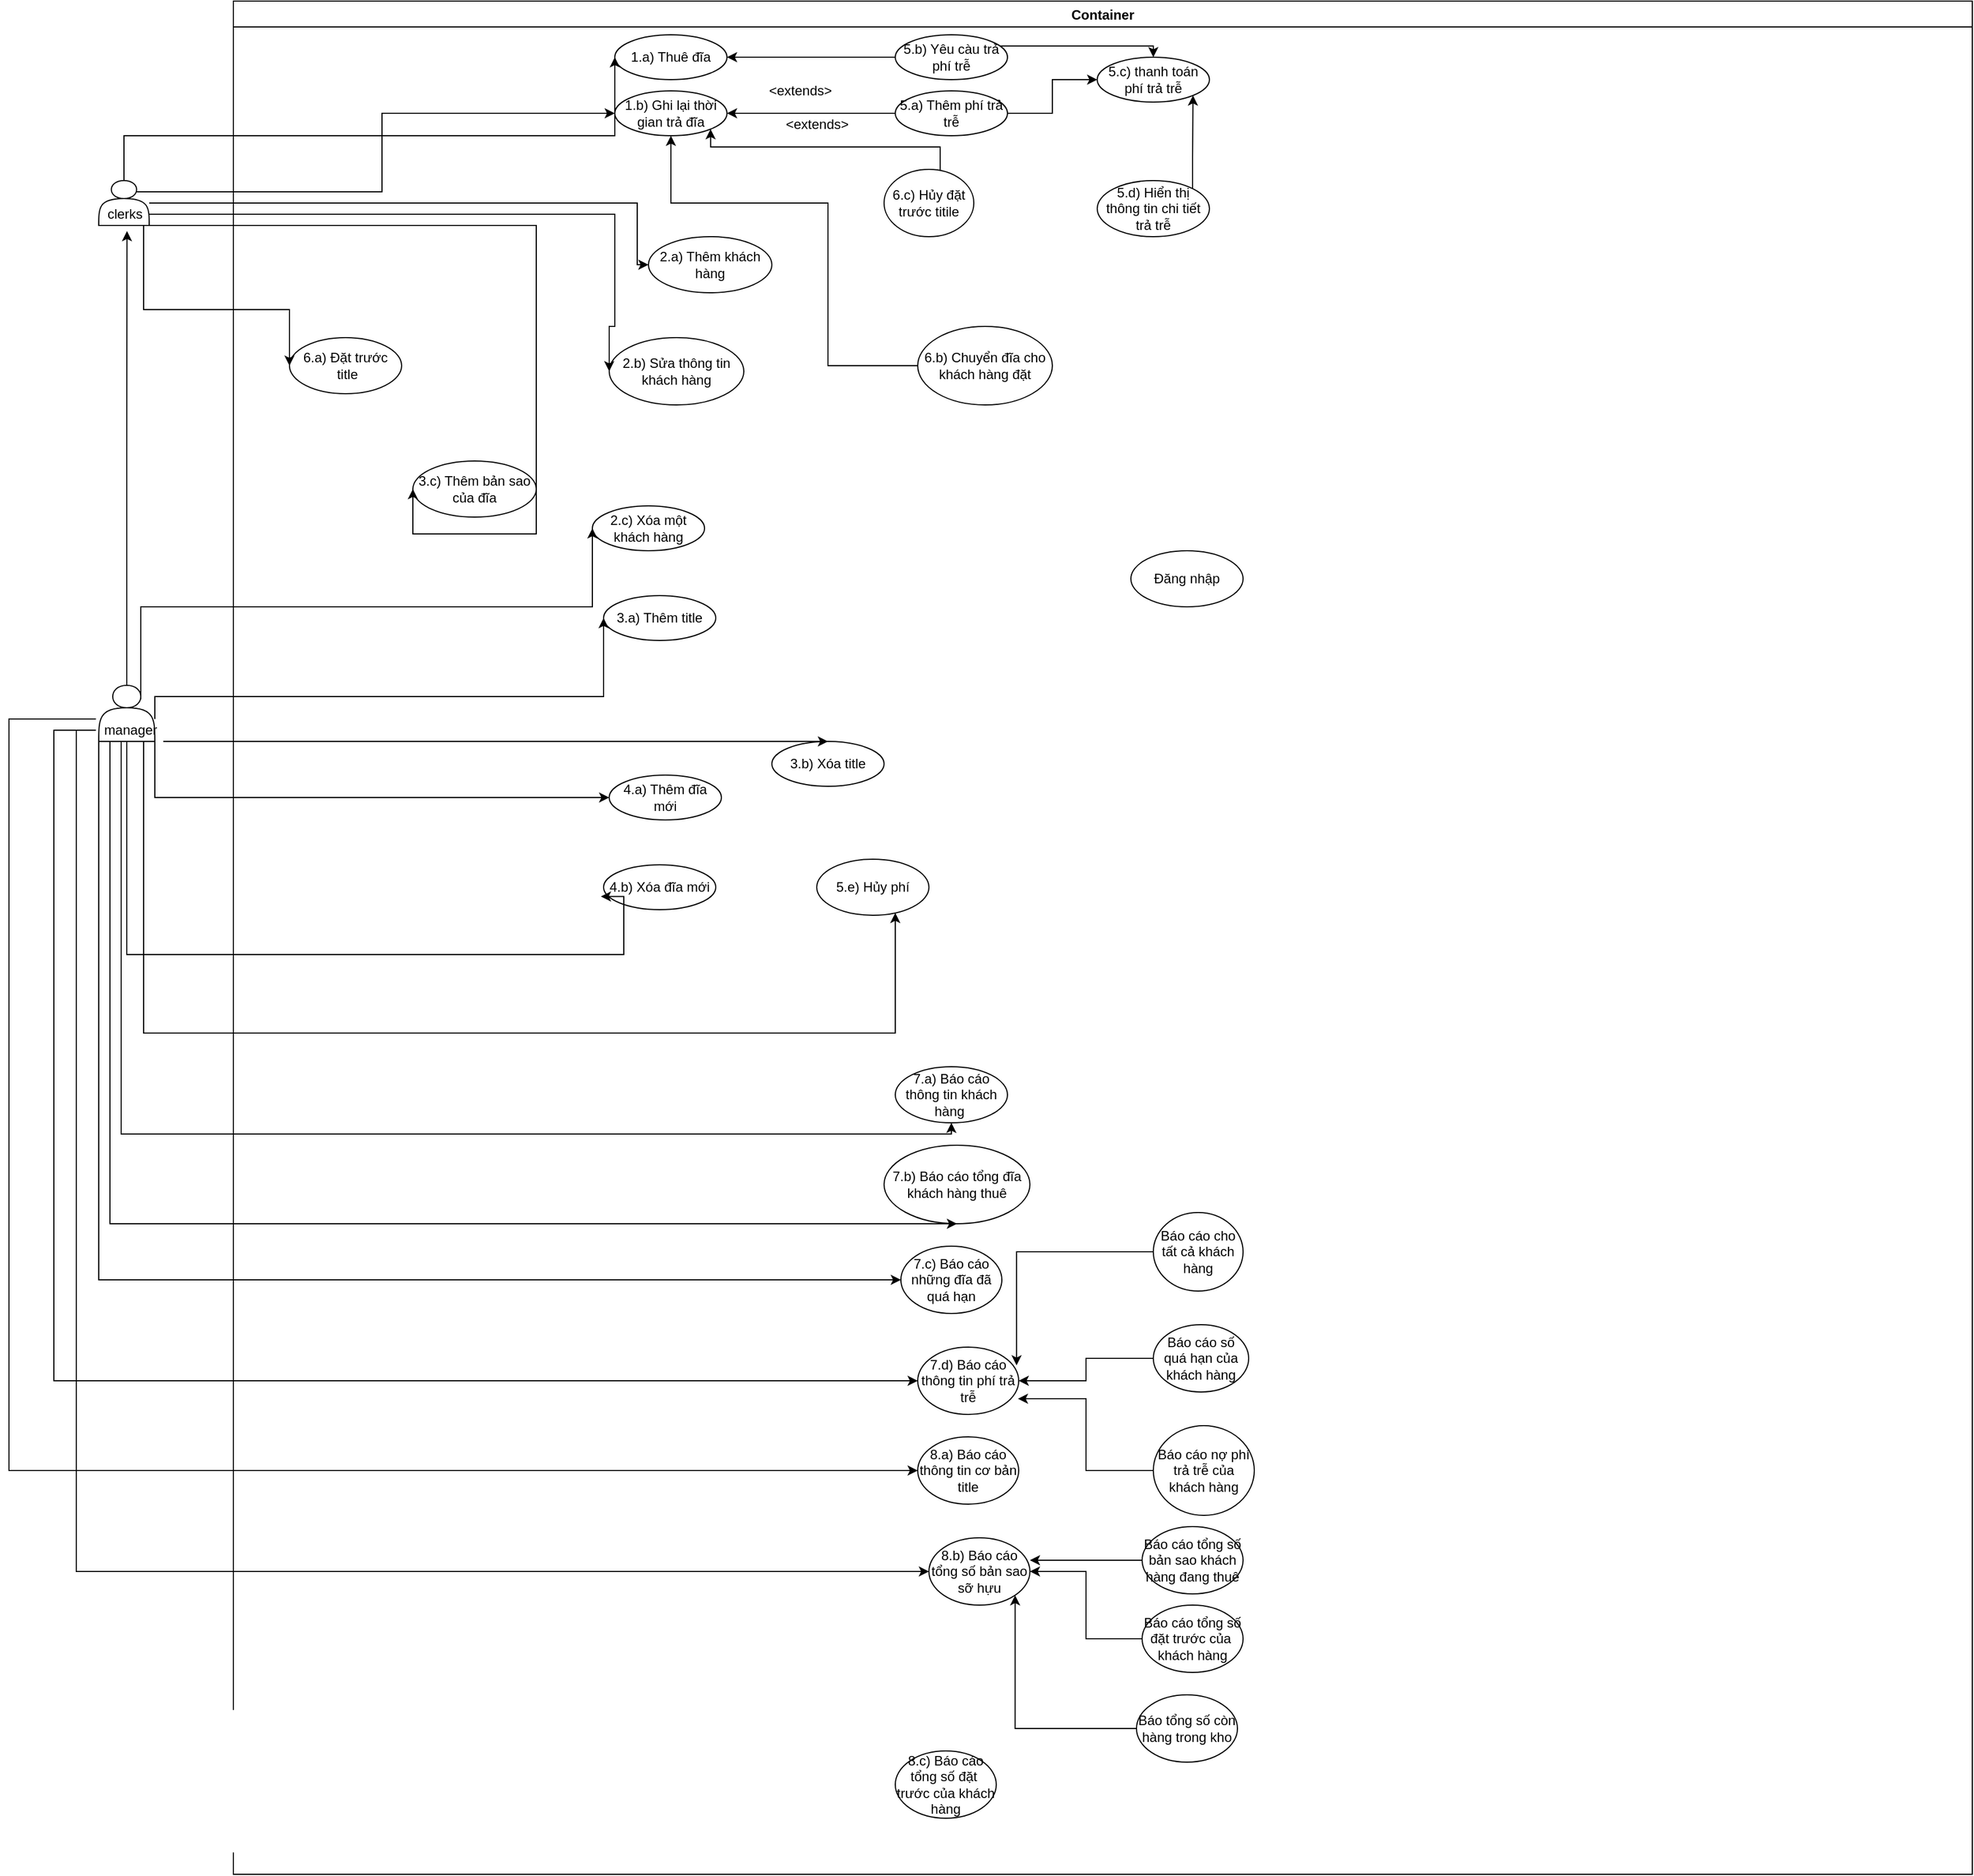 <mxfile version="13.7.1" type="github">
  <diagram id="OffKzGv2MhwW3NPEKBjQ" name="Page-1">
    <mxGraphModel dx="1076" dy="620" grid="1" gridSize="10" guides="1" tooltips="1" connect="1" arrows="1" fold="1" page="1" pageScale="1" pageWidth="850" pageHeight="1100" math="0" shadow="0">
      <root>
        <mxCell id="0" />
        <mxCell id="1" parent="0" />
        <mxCell id="S3XJyz-XiQpNKhD5TtBG-9" value="Container" style="swimlane;" vertex="1" parent="1">
          <mxGeometry x="270" y="30" width="1550" height="1670" as="geometry" />
        </mxCell>
        <mxCell id="S3XJyz-XiQpNKhD5TtBG-22" value="1.b) Ghi lại thời gian trả đĩa" style="ellipse;whiteSpace=wrap;html=1;align=center;newEdgeStyle={&quot;edgeStyle&quot;:&quot;entityRelationEdgeStyle&quot;,&quot;startArrow&quot;:&quot;none&quot;,&quot;endArrow&quot;:&quot;none&quot;,&quot;segment&quot;:10,&quot;curved&quot;:1};treeFolding=1;treeMoving=1;" vertex="1" parent="S3XJyz-XiQpNKhD5TtBG-9">
          <mxGeometry x="340" y="80" width="100" height="40" as="geometry" />
        </mxCell>
        <mxCell id="S3XJyz-XiQpNKhD5TtBG-25" value="1.a) Thuê đĩa" style="ellipse;whiteSpace=wrap;html=1;align=center;newEdgeStyle={&quot;edgeStyle&quot;:&quot;entityRelationEdgeStyle&quot;,&quot;startArrow&quot;:&quot;none&quot;,&quot;endArrow&quot;:&quot;none&quot;,&quot;segment&quot;:10,&quot;curved&quot;:1};treeFolding=1;treeMoving=1;" vertex="1" parent="S3XJyz-XiQpNKhD5TtBG-9">
          <mxGeometry x="340" y="30" width="100" height="40" as="geometry" />
        </mxCell>
        <mxCell id="S3XJyz-XiQpNKhD5TtBG-27" value="2.a) Thêm khách hàng" style="ellipse;whiteSpace=wrap;html=1;align=center;newEdgeStyle={&quot;edgeStyle&quot;:&quot;entityRelationEdgeStyle&quot;,&quot;startArrow&quot;:&quot;none&quot;,&quot;endArrow&quot;:&quot;none&quot;,&quot;segment&quot;:10,&quot;curved&quot;:1};treeFolding=1;treeMoving=1;" vertex="1" parent="S3XJyz-XiQpNKhD5TtBG-9">
          <mxGeometry x="370" y="210" width="110" height="50" as="geometry" />
        </mxCell>
        <mxCell id="S3XJyz-XiQpNKhD5TtBG-30" value="2.b) Sửa thông tin khách hàng" style="ellipse;whiteSpace=wrap;html=1;align=center;newEdgeStyle={&quot;edgeStyle&quot;:&quot;entityRelationEdgeStyle&quot;,&quot;startArrow&quot;:&quot;none&quot;,&quot;endArrow&quot;:&quot;none&quot;,&quot;segment&quot;:10,&quot;curved&quot;:1};treeFolding=1;treeMoving=1;" vertex="1" parent="S3XJyz-XiQpNKhD5TtBG-9">
          <mxGeometry x="335" y="300" width="120" height="60" as="geometry" />
        </mxCell>
        <mxCell id="S3XJyz-XiQpNKhD5TtBG-31" value="2.c) Xóa một khách hàng" style="ellipse;whiteSpace=wrap;html=1;align=center;newEdgeStyle={&quot;edgeStyle&quot;:&quot;entityRelationEdgeStyle&quot;,&quot;startArrow&quot;:&quot;none&quot;,&quot;endArrow&quot;:&quot;none&quot;,&quot;segment&quot;:10,&quot;curved&quot;:1};treeFolding=1;treeMoving=1;" vertex="1" parent="S3XJyz-XiQpNKhD5TtBG-9">
          <mxGeometry x="320" y="450" width="100" height="40" as="geometry" />
        </mxCell>
        <mxCell id="S3XJyz-XiQpNKhD5TtBG-40" value="3.a) Thêm title" style="ellipse;whiteSpace=wrap;html=1;align=center;newEdgeStyle={&quot;edgeStyle&quot;:&quot;entityRelationEdgeStyle&quot;,&quot;startArrow&quot;:&quot;none&quot;,&quot;endArrow&quot;:&quot;none&quot;,&quot;segment&quot;:10,&quot;curved&quot;:1};treeFolding=1;treeMoving=1;" vertex="1" parent="S3XJyz-XiQpNKhD5TtBG-9">
          <mxGeometry x="330" y="530" width="100" height="40" as="geometry" />
        </mxCell>
        <mxCell id="S3XJyz-XiQpNKhD5TtBG-41" value="3.b) Xóa title" style="ellipse;whiteSpace=wrap;html=1;align=center;newEdgeStyle={&quot;edgeStyle&quot;:&quot;entityRelationEdgeStyle&quot;,&quot;startArrow&quot;:&quot;none&quot;,&quot;endArrow&quot;:&quot;none&quot;,&quot;segment&quot;:10,&quot;curved&quot;:1};treeFolding=1;treeMoving=1;" vertex="1" parent="S3XJyz-XiQpNKhD5TtBG-9">
          <mxGeometry x="480" y="660" width="100" height="40" as="geometry" />
        </mxCell>
        <mxCell id="S3XJyz-XiQpNKhD5TtBG-51" value="Đăng nhập" style="ellipse;whiteSpace=wrap;html=1;align=center;newEdgeStyle={&quot;edgeStyle&quot;:&quot;entityRelationEdgeStyle&quot;,&quot;startArrow&quot;:&quot;none&quot;,&quot;endArrow&quot;:&quot;none&quot;,&quot;segment&quot;:10,&quot;curved&quot;:1};treeFolding=1;treeMoving=1;" vertex="1" parent="S3XJyz-XiQpNKhD5TtBG-9">
          <mxGeometry x="800" y="490" width="100" height="50" as="geometry" />
        </mxCell>
        <mxCell id="S3XJyz-XiQpNKhD5TtBG-52" value="3.c) Thêm bản sao của đĩa" style="ellipse;whiteSpace=wrap;html=1;align=center;newEdgeStyle={&quot;edgeStyle&quot;:&quot;entityRelationEdgeStyle&quot;,&quot;startArrow&quot;:&quot;none&quot;,&quot;endArrow&quot;:&quot;none&quot;,&quot;segment&quot;:10,&quot;curved&quot;:1};treeFolding=1;treeMoving=1;" vertex="1" parent="S3XJyz-XiQpNKhD5TtBG-9">
          <mxGeometry x="160" y="410" width="110" height="50" as="geometry" />
        </mxCell>
        <mxCell id="S3XJyz-XiQpNKhD5TtBG-54" value="4.a) Thêm đĩa mới" style="ellipse;whiteSpace=wrap;html=1;align=center;newEdgeStyle={&quot;edgeStyle&quot;:&quot;entityRelationEdgeStyle&quot;,&quot;startArrow&quot;:&quot;none&quot;,&quot;endArrow&quot;:&quot;none&quot;,&quot;segment&quot;:10,&quot;curved&quot;:1};treeFolding=1;treeMoving=1;" vertex="1" parent="S3XJyz-XiQpNKhD5TtBG-9">
          <mxGeometry x="335" y="690" width="100" height="40" as="geometry" />
        </mxCell>
        <mxCell id="S3XJyz-XiQpNKhD5TtBG-57" value="4.b) Xóa đĩa mới" style="ellipse;whiteSpace=wrap;html=1;align=center;newEdgeStyle={&quot;edgeStyle&quot;:&quot;entityRelationEdgeStyle&quot;,&quot;startArrow&quot;:&quot;none&quot;,&quot;endArrow&quot;:&quot;none&quot;,&quot;segment&quot;:10,&quot;curved&quot;:1};treeFolding=1;treeMoving=1;" vertex="1" parent="S3XJyz-XiQpNKhD5TtBG-9">
          <mxGeometry x="330" y="770" width="100" height="40" as="geometry" />
        </mxCell>
        <mxCell id="S3XJyz-XiQpNKhD5TtBG-68" style="edgeStyle=orthogonalEdgeStyle;rounded=0;orthogonalLoop=1;jettySize=auto;html=1;" edge="1" parent="S3XJyz-XiQpNKhD5TtBG-9" source="S3XJyz-XiQpNKhD5TtBG-59" target="S3XJyz-XiQpNKhD5TtBG-66">
          <mxGeometry relative="1" as="geometry">
            <Array as="points" />
          </mxGeometry>
        </mxCell>
        <mxCell id="S3XJyz-XiQpNKhD5TtBG-82" style="edgeStyle=orthogonalEdgeStyle;rounded=0;orthogonalLoop=1;jettySize=auto;html=1;entryX=1;entryY=0.5;entryDx=0;entryDy=0;" edge="1" parent="S3XJyz-XiQpNKhD5TtBG-9" source="S3XJyz-XiQpNKhD5TtBG-59" target="S3XJyz-XiQpNKhD5TtBG-22">
          <mxGeometry relative="1" as="geometry">
            <Array as="points">
              <mxPoint x="560" y="100" />
              <mxPoint x="560" y="100" />
            </Array>
          </mxGeometry>
        </mxCell>
        <mxCell id="S3XJyz-XiQpNKhD5TtBG-59" value="5.a) Thêm phí trả trễ" style="ellipse;whiteSpace=wrap;html=1;align=center;newEdgeStyle={&quot;edgeStyle&quot;:&quot;entityRelationEdgeStyle&quot;,&quot;startArrow&quot;:&quot;none&quot;,&quot;endArrow&quot;:&quot;none&quot;,&quot;segment&quot;:10,&quot;curved&quot;:1};treeFolding=1;treeMoving=1;" vertex="1" parent="S3XJyz-XiQpNKhD5TtBG-9">
          <mxGeometry x="590" y="80" width="100" height="40" as="geometry" />
        </mxCell>
        <mxCell id="S3XJyz-XiQpNKhD5TtBG-67" style="edgeStyle=orthogonalEdgeStyle;rounded=0;orthogonalLoop=1;jettySize=auto;html=1;entryX=0.5;entryY=0;entryDx=0;entryDy=0;" edge="1" parent="S3XJyz-XiQpNKhD5TtBG-9" source="S3XJyz-XiQpNKhD5TtBG-63" target="S3XJyz-XiQpNKhD5TtBG-66">
          <mxGeometry relative="1" as="geometry">
            <mxPoint x="840" y="40" as="targetPoint" />
            <Array as="points">
              <mxPoint x="820" y="40" />
            </Array>
          </mxGeometry>
        </mxCell>
        <mxCell id="S3XJyz-XiQpNKhD5TtBG-81" style="edgeStyle=orthogonalEdgeStyle;rounded=0;orthogonalLoop=1;jettySize=auto;html=1;entryX=1;entryY=0.5;entryDx=0;entryDy=0;" edge="1" parent="S3XJyz-XiQpNKhD5TtBG-9" source="S3XJyz-XiQpNKhD5TtBG-63" target="S3XJyz-XiQpNKhD5TtBG-25">
          <mxGeometry relative="1" as="geometry" />
        </mxCell>
        <mxCell id="S3XJyz-XiQpNKhD5TtBG-63" value="5.b) Yêu càu trả phí trễ" style="ellipse;whiteSpace=wrap;html=1;align=center;newEdgeStyle={&quot;edgeStyle&quot;:&quot;entityRelationEdgeStyle&quot;,&quot;startArrow&quot;:&quot;none&quot;,&quot;endArrow&quot;:&quot;none&quot;,&quot;segment&quot;:10,&quot;curved&quot;:1};treeFolding=1;treeMoving=1;" vertex="1" parent="S3XJyz-XiQpNKhD5TtBG-9">
          <mxGeometry x="590" y="30" width="100" height="40" as="geometry" />
        </mxCell>
        <mxCell id="S3XJyz-XiQpNKhD5TtBG-62" value="&amp;lt;extends&amp;gt;" style="text;html=1;align=center;verticalAlign=middle;resizable=0;points=[];autosize=1;" vertex="1" parent="S3XJyz-XiQpNKhD5TtBG-9">
          <mxGeometry x="470" y="70" width="70" height="20" as="geometry" />
        </mxCell>
        <mxCell id="S3XJyz-XiQpNKhD5TtBG-66" value="5.c) thanh toán phí trả trễ" style="ellipse;whiteSpace=wrap;html=1;align=center;newEdgeStyle={&quot;edgeStyle&quot;:&quot;entityRelationEdgeStyle&quot;,&quot;startArrow&quot;:&quot;none&quot;,&quot;endArrow&quot;:&quot;none&quot;,&quot;segment&quot;:10,&quot;curved&quot;:1};treeFolding=1;treeMoving=1;" vertex="1" parent="S3XJyz-XiQpNKhD5TtBG-9">
          <mxGeometry x="770" y="50" width="100" height="40" as="geometry" />
        </mxCell>
        <mxCell id="S3XJyz-XiQpNKhD5TtBG-86" style="edgeStyle=orthogonalEdgeStyle;rounded=0;orthogonalLoop=1;jettySize=auto;html=1;entryX=1;entryY=1;entryDx=0;entryDy=0;" edge="1" parent="S3XJyz-XiQpNKhD5TtBG-9" source="S3XJyz-XiQpNKhD5TtBG-85" target="S3XJyz-XiQpNKhD5TtBG-66">
          <mxGeometry relative="1" as="geometry">
            <Array as="points">
              <mxPoint x="855" y="140" />
              <mxPoint x="855" y="140" />
            </Array>
          </mxGeometry>
        </mxCell>
        <mxCell id="S3XJyz-XiQpNKhD5TtBG-85" value="5.d) Hiển thị thông tin chi tiết trả trễ" style="ellipse;whiteSpace=wrap;html=1;align=center;newEdgeStyle={&quot;edgeStyle&quot;:&quot;entityRelationEdgeStyle&quot;,&quot;startArrow&quot;:&quot;none&quot;,&quot;endArrow&quot;:&quot;none&quot;,&quot;segment&quot;:10,&quot;curved&quot;:1};treeFolding=1;treeMoving=1;" vertex="1" parent="S3XJyz-XiQpNKhD5TtBG-9">
          <mxGeometry x="770" y="160" width="100" height="50" as="geometry" />
        </mxCell>
        <mxCell id="S3XJyz-XiQpNKhD5TtBG-87" value="5.e) Hủy phí" style="ellipse;whiteSpace=wrap;html=1;align=center;newEdgeStyle={&quot;edgeStyle&quot;:&quot;entityRelationEdgeStyle&quot;,&quot;startArrow&quot;:&quot;none&quot;,&quot;endArrow&quot;:&quot;none&quot;,&quot;segment&quot;:10,&quot;curved&quot;:1};treeFolding=1;treeMoving=1;" vertex="1" parent="S3XJyz-XiQpNKhD5TtBG-9">
          <mxGeometry x="520" y="765" width="100" height="50" as="geometry" />
        </mxCell>
        <mxCell id="S3XJyz-XiQpNKhD5TtBG-89" value="6.a) Đặt trước&lt;br&gt;&amp;nbsp;title" style="ellipse;whiteSpace=wrap;html=1;align=center;newEdgeStyle={&quot;edgeStyle&quot;:&quot;entityRelationEdgeStyle&quot;,&quot;startArrow&quot;:&quot;none&quot;,&quot;endArrow&quot;:&quot;none&quot;,&quot;segment&quot;:10,&quot;curved&quot;:1};treeFolding=1;treeMoving=1;" vertex="1" parent="S3XJyz-XiQpNKhD5TtBG-9">
          <mxGeometry x="50" y="300" width="100" height="50" as="geometry" />
        </mxCell>
        <mxCell id="S3XJyz-XiQpNKhD5TtBG-93" style="edgeStyle=orthogonalEdgeStyle;rounded=0;orthogonalLoop=1;jettySize=auto;html=1;entryX=1;entryY=1;entryDx=0;entryDy=0;" edge="1" parent="S3XJyz-XiQpNKhD5TtBG-9" source="S3XJyz-XiQpNKhD5TtBG-92" target="S3XJyz-XiQpNKhD5TtBG-22">
          <mxGeometry relative="1" as="geometry">
            <Array as="points">
              <mxPoint x="630" y="130" />
              <mxPoint x="425" y="130" />
            </Array>
          </mxGeometry>
        </mxCell>
        <mxCell id="S3XJyz-XiQpNKhD5TtBG-92" value="6.c) Hủy đặt trước titile" style="ellipse;whiteSpace=wrap;html=1;align=center;newEdgeStyle={&quot;edgeStyle&quot;:&quot;entityRelationEdgeStyle&quot;,&quot;startArrow&quot;:&quot;none&quot;,&quot;endArrow&quot;:&quot;none&quot;,&quot;segment&quot;:10,&quot;curved&quot;:1};treeFolding=1;treeMoving=1;" vertex="1" parent="S3XJyz-XiQpNKhD5TtBG-9">
          <mxGeometry x="580" y="150" width="80" height="60" as="geometry" />
        </mxCell>
        <mxCell id="S3XJyz-XiQpNKhD5TtBG-95" style="edgeStyle=orthogonalEdgeStyle;rounded=0;orthogonalLoop=1;jettySize=auto;html=1;entryX=0.5;entryY=1;entryDx=0;entryDy=0;" edge="1" parent="S3XJyz-XiQpNKhD5TtBG-9" source="S3XJyz-XiQpNKhD5TtBG-94" target="S3XJyz-XiQpNKhD5TtBG-22">
          <mxGeometry relative="1" as="geometry">
            <Array as="points">
              <mxPoint x="530" y="325" />
              <mxPoint x="530" y="180" />
              <mxPoint x="390" y="180" />
            </Array>
          </mxGeometry>
        </mxCell>
        <mxCell id="S3XJyz-XiQpNKhD5TtBG-94" value="6.b) Chuyển đĩa cho khách hàng đặt" style="ellipse;whiteSpace=wrap;html=1;align=center;newEdgeStyle={&quot;edgeStyle&quot;:&quot;entityRelationEdgeStyle&quot;,&quot;startArrow&quot;:&quot;none&quot;,&quot;endArrow&quot;:&quot;none&quot;,&quot;segment&quot;:10,&quot;curved&quot;:1};treeFolding=1;treeMoving=1;" vertex="1" parent="S3XJyz-XiQpNKhD5TtBG-9">
          <mxGeometry x="610" y="290" width="120" height="70" as="geometry" />
        </mxCell>
        <mxCell id="S3XJyz-XiQpNKhD5TtBG-96" value="7.a) Báo cáo thông tin khách hàng&amp;nbsp;" style="ellipse;whiteSpace=wrap;html=1;align=center;newEdgeStyle={&quot;edgeStyle&quot;:&quot;entityRelationEdgeStyle&quot;,&quot;startArrow&quot;:&quot;none&quot;,&quot;endArrow&quot;:&quot;none&quot;,&quot;segment&quot;:10,&quot;curved&quot;:1};treeFolding=1;treeMoving=1;" vertex="1" parent="S3XJyz-XiQpNKhD5TtBG-9">
          <mxGeometry x="590" y="950" width="100" height="50" as="geometry" />
        </mxCell>
        <mxCell id="S3XJyz-XiQpNKhD5TtBG-98" value="7.b) Báo cáo tổng đĩa khách hàng thuê" style="ellipse;whiteSpace=wrap;html=1;align=center;newEdgeStyle={&quot;edgeStyle&quot;:&quot;entityRelationEdgeStyle&quot;,&quot;startArrow&quot;:&quot;none&quot;,&quot;endArrow&quot;:&quot;none&quot;,&quot;segment&quot;:10,&quot;curved&quot;:1};treeFolding=1;treeMoving=1;" vertex="1" parent="S3XJyz-XiQpNKhD5TtBG-9">
          <mxGeometry x="580" y="1020" width="130" height="70" as="geometry" />
        </mxCell>
        <mxCell id="S3XJyz-XiQpNKhD5TtBG-100" value="7.c) Báo cáo những đĩa đã quá hạn" style="ellipse;whiteSpace=wrap;html=1;align=center;newEdgeStyle={&quot;edgeStyle&quot;:&quot;entityRelationEdgeStyle&quot;,&quot;startArrow&quot;:&quot;none&quot;,&quot;endArrow&quot;:&quot;none&quot;,&quot;segment&quot;:10,&quot;curved&quot;:1};treeFolding=1;treeMoving=1;" vertex="1" parent="S3XJyz-XiQpNKhD5TtBG-9">
          <mxGeometry x="595" y="1110" width="90" height="60" as="geometry" />
        </mxCell>
        <mxCell id="S3XJyz-XiQpNKhD5TtBG-102" value="7.d) Báo cáo thông tin phí trả trễ" style="ellipse;whiteSpace=wrap;html=1;align=center;newEdgeStyle={&quot;edgeStyle&quot;:&quot;entityRelationEdgeStyle&quot;,&quot;startArrow&quot;:&quot;none&quot;,&quot;endArrow&quot;:&quot;none&quot;,&quot;segment&quot;:10,&quot;curved&quot;:1};treeFolding=1;treeMoving=1;" vertex="1" parent="S3XJyz-XiQpNKhD5TtBG-9">
          <mxGeometry x="610" y="1200" width="90" height="60" as="geometry" />
        </mxCell>
        <mxCell id="S3XJyz-XiQpNKhD5TtBG-104" value="8.a) Báo cáo thông tin cơ bản title" style="ellipse;whiteSpace=wrap;html=1;align=center;newEdgeStyle={&quot;edgeStyle&quot;:&quot;entityRelationEdgeStyle&quot;,&quot;startArrow&quot;:&quot;none&quot;,&quot;endArrow&quot;:&quot;none&quot;,&quot;segment&quot;:10,&quot;curved&quot;:1};treeFolding=1;treeMoving=1;" vertex="1" parent="S3XJyz-XiQpNKhD5TtBG-9">
          <mxGeometry x="610" y="1280" width="90" height="60" as="geometry" />
        </mxCell>
        <mxCell id="S3XJyz-XiQpNKhD5TtBG-106" value="8.b) Báo cáo tổng số bản sao sỡ hựu" style="ellipse;whiteSpace=wrap;html=1;align=center;newEdgeStyle={&quot;edgeStyle&quot;:&quot;entityRelationEdgeStyle&quot;,&quot;startArrow&quot;:&quot;none&quot;,&quot;endArrow&quot;:&quot;none&quot;,&quot;segment&quot;:10,&quot;curved&quot;:1};treeFolding=1;treeMoving=1;" vertex="1" parent="S3XJyz-XiQpNKhD5TtBG-9">
          <mxGeometry x="620" y="1370" width="90" height="60" as="geometry" />
        </mxCell>
        <mxCell id="S3XJyz-XiQpNKhD5TtBG-110" style="edgeStyle=orthogonalEdgeStyle;rounded=0;orthogonalLoop=1;jettySize=auto;html=1;entryX=0.979;entryY=0.271;entryDx=0;entryDy=0;entryPerimeter=0;" edge="1" parent="S3XJyz-XiQpNKhD5TtBG-9" source="S3XJyz-XiQpNKhD5TtBG-107" target="S3XJyz-XiQpNKhD5TtBG-102">
          <mxGeometry relative="1" as="geometry" />
        </mxCell>
        <mxCell id="S3XJyz-XiQpNKhD5TtBG-107" value="Báo cáo cho tất cả khách hàng" style="ellipse;whiteSpace=wrap;html=1;align=center;newEdgeStyle={&quot;edgeStyle&quot;:&quot;entityRelationEdgeStyle&quot;,&quot;startArrow&quot;:&quot;none&quot;,&quot;endArrow&quot;:&quot;none&quot;,&quot;segment&quot;:10,&quot;curved&quot;:1};treeFolding=1;treeMoving=1;" vertex="1" parent="S3XJyz-XiQpNKhD5TtBG-9">
          <mxGeometry x="820" y="1080" width="80" height="70" as="geometry" />
        </mxCell>
        <mxCell id="S3XJyz-XiQpNKhD5TtBG-112" style="edgeStyle=orthogonalEdgeStyle;rounded=0;orthogonalLoop=1;jettySize=auto;html=1;entryX=0.992;entryY=0.767;entryDx=0;entryDy=0;entryPerimeter=0;" edge="1" parent="S3XJyz-XiQpNKhD5TtBG-9" source="S3XJyz-XiQpNKhD5TtBG-109" target="S3XJyz-XiQpNKhD5TtBG-102">
          <mxGeometry relative="1" as="geometry" />
        </mxCell>
        <mxCell id="S3XJyz-XiQpNKhD5TtBG-109" value="Báo cáo nợ phí trả trễ của khách hàng" style="ellipse;whiteSpace=wrap;html=1;align=center;newEdgeStyle={&quot;edgeStyle&quot;:&quot;entityRelationEdgeStyle&quot;,&quot;startArrow&quot;:&quot;none&quot;,&quot;endArrow&quot;:&quot;none&quot;,&quot;segment&quot;:10,&quot;curved&quot;:1};treeFolding=1;treeMoving=1;" vertex="1" parent="S3XJyz-XiQpNKhD5TtBG-9">
          <mxGeometry x="820" y="1270" width="90" height="80" as="geometry" />
        </mxCell>
        <mxCell id="S3XJyz-XiQpNKhD5TtBG-111" style="edgeStyle=orthogonalEdgeStyle;rounded=0;orthogonalLoop=1;jettySize=auto;html=1;entryX=1;entryY=0.5;entryDx=0;entryDy=0;" edge="1" parent="S3XJyz-XiQpNKhD5TtBG-9" source="S3XJyz-XiQpNKhD5TtBG-108" target="S3XJyz-XiQpNKhD5TtBG-102">
          <mxGeometry relative="1" as="geometry" />
        </mxCell>
        <mxCell id="S3XJyz-XiQpNKhD5TtBG-108" value="Báo cáo số quá hạn của khách hàng" style="ellipse;whiteSpace=wrap;html=1;align=center;newEdgeStyle={&quot;edgeStyle&quot;:&quot;entityRelationEdgeStyle&quot;,&quot;startArrow&quot;:&quot;none&quot;,&quot;endArrow&quot;:&quot;none&quot;,&quot;segment&quot;:10,&quot;curved&quot;:1};treeFolding=1;treeMoving=1;" vertex="1" parent="S3XJyz-XiQpNKhD5TtBG-9">
          <mxGeometry x="820" y="1180" width="85" height="60" as="geometry" />
        </mxCell>
        <mxCell id="S3XJyz-XiQpNKhD5TtBG-117" style="edgeStyle=orthogonalEdgeStyle;rounded=0;orthogonalLoop=1;jettySize=auto;html=1;entryX=1;entryY=0.333;entryDx=0;entryDy=0;entryPerimeter=0;" edge="1" parent="S3XJyz-XiQpNKhD5TtBG-9" source="S3XJyz-XiQpNKhD5TtBG-116" target="S3XJyz-XiQpNKhD5TtBG-106">
          <mxGeometry relative="1" as="geometry" />
        </mxCell>
        <mxCell id="S3XJyz-XiQpNKhD5TtBG-116" value="Báo cáo tổng số bản sao khách hàng đang thuê" style="ellipse;whiteSpace=wrap;html=1;align=center;newEdgeStyle={&quot;edgeStyle&quot;:&quot;entityRelationEdgeStyle&quot;,&quot;startArrow&quot;:&quot;none&quot;,&quot;endArrow&quot;:&quot;none&quot;,&quot;segment&quot;:10,&quot;curved&quot;:1};treeFolding=1;treeMoving=1;" vertex="1" parent="S3XJyz-XiQpNKhD5TtBG-9">
          <mxGeometry x="810" y="1360" width="90" height="60" as="geometry" />
        </mxCell>
        <mxCell id="S3XJyz-XiQpNKhD5TtBG-118" style="edgeStyle=orthogonalEdgeStyle;rounded=0;orthogonalLoop=1;jettySize=auto;html=1;" edge="1" parent="S3XJyz-XiQpNKhD5TtBG-9" source="S3XJyz-XiQpNKhD5TtBG-115" target="S3XJyz-XiQpNKhD5TtBG-106">
          <mxGeometry relative="1" as="geometry" />
        </mxCell>
        <mxCell id="S3XJyz-XiQpNKhD5TtBG-115" value="Báo cáo tổng số đặt trước của&amp;nbsp; khách hàng" style="ellipse;whiteSpace=wrap;html=1;align=center;newEdgeStyle={&quot;edgeStyle&quot;:&quot;entityRelationEdgeStyle&quot;,&quot;startArrow&quot;:&quot;none&quot;,&quot;endArrow&quot;:&quot;none&quot;,&quot;segment&quot;:10,&quot;curved&quot;:1};treeFolding=1;treeMoving=1;" vertex="1" parent="S3XJyz-XiQpNKhD5TtBG-9">
          <mxGeometry x="810" y="1430" width="90" height="60" as="geometry" />
        </mxCell>
        <mxCell id="S3XJyz-XiQpNKhD5TtBG-119" style="edgeStyle=orthogonalEdgeStyle;rounded=0;orthogonalLoop=1;jettySize=auto;html=1;entryX=1;entryY=1;entryDx=0;entryDy=0;" edge="1" parent="S3XJyz-XiQpNKhD5TtBG-9" source="S3XJyz-XiQpNKhD5TtBG-114" target="S3XJyz-XiQpNKhD5TtBG-106">
          <mxGeometry relative="1" as="geometry" />
        </mxCell>
        <mxCell id="S3XJyz-XiQpNKhD5TtBG-114" value="Báo tổng số còn hàng trong kho" style="ellipse;whiteSpace=wrap;html=1;align=center;newEdgeStyle={&quot;edgeStyle&quot;:&quot;entityRelationEdgeStyle&quot;,&quot;startArrow&quot;:&quot;none&quot;,&quot;endArrow&quot;:&quot;none&quot;,&quot;segment&quot;:10,&quot;curved&quot;:1};treeFolding=1;treeMoving=1;" vertex="1" parent="S3XJyz-XiQpNKhD5TtBG-9">
          <mxGeometry x="805" y="1510" width="90" height="60" as="geometry" />
        </mxCell>
        <mxCell id="S3XJyz-XiQpNKhD5TtBG-120" value="8.c) Báo cáo tổng số đặt&amp;nbsp; trước của khách hàng" style="ellipse;whiteSpace=wrap;html=1;align=center;newEdgeStyle={&quot;edgeStyle&quot;:&quot;entityRelationEdgeStyle&quot;,&quot;startArrow&quot;:&quot;none&quot;,&quot;endArrow&quot;:&quot;none&quot;,&quot;segment&quot;:10,&quot;curved&quot;:1};treeFolding=1;treeMoving=1;" vertex="1" parent="S3XJyz-XiQpNKhD5TtBG-9">
          <mxGeometry x="590" y="1560" width="90" height="60" as="geometry" />
        </mxCell>
        <mxCell id="S3XJyz-XiQpNKhD5TtBG-76" style="edgeStyle=orthogonalEdgeStyle;rounded=0;orthogonalLoop=1;jettySize=auto;html=1;entryX=0;entryY=0.5;entryDx=0;entryDy=0;exitX=0.75;exitY=0.25;exitDx=0;exitDy=0;exitPerimeter=0;" edge="1" parent="1" source="S3XJyz-XiQpNKhD5TtBG-10" target="S3XJyz-XiQpNKhD5TtBG-31">
          <mxGeometry relative="1" as="geometry">
            <Array as="points">
              <mxPoint x="188" y="570" />
            </Array>
          </mxGeometry>
        </mxCell>
        <mxCell id="S3XJyz-XiQpNKhD5TtBG-79" style="edgeStyle=orthogonalEdgeStyle;rounded=0;orthogonalLoop=1;jettySize=auto;html=1;entryX=-0.024;entryY=0.705;entryDx=0;entryDy=0;entryPerimeter=0;" edge="1" parent="1" source="S3XJyz-XiQpNKhD5TtBG-10" target="S3XJyz-XiQpNKhD5TtBG-57">
          <mxGeometry relative="1" as="geometry">
            <Array as="points">
              <mxPoint x="175" y="880" />
              <mxPoint x="618" y="880" />
            </Array>
          </mxGeometry>
        </mxCell>
        <mxCell id="S3XJyz-XiQpNKhD5TtBG-83" style="edgeStyle=orthogonalEdgeStyle;rounded=0;orthogonalLoop=1;jettySize=auto;html=1;entryX=0.554;entryY=1.25;entryDx=0;entryDy=0;entryPerimeter=0;" edge="1" parent="1" source="S3XJyz-XiQpNKhD5TtBG-10" target="S3XJyz-XiQpNKhD5TtBG-13">
          <mxGeometry relative="1" as="geometry" />
        </mxCell>
        <mxCell id="S3XJyz-XiQpNKhD5TtBG-88" style="edgeStyle=orthogonalEdgeStyle;rounded=0;orthogonalLoop=1;jettySize=auto;html=1;" edge="1" parent="1" source="S3XJyz-XiQpNKhD5TtBG-10" target="S3XJyz-XiQpNKhD5TtBG-87">
          <mxGeometry relative="1" as="geometry">
            <Array as="points">
              <mxPoint x="190" y="950" />
              <mxPoint x="860" y="950" />
            </Array>
          </mxGeometry>
        </mxCell>
        <mxCell id="S3XJyz-XiQpNKhD5TtBG-10" value="" style="shape=actor;whiteSpace=wrap;html=1;" vertex="1" parent="1">
          <mxGeometry x="150" y="640" width="50" height="50" as="geometry" />
        </mxCell>
        <mxCell id="S3XJyz-XiQpNKhD5TtBG-77" style="edgeStyle=orthogonalEdgeStyle;rounded=0;orthogonalLoop=1;jettySize=auto;html=1;entryX=0;entryY=0.5;entryDx=0;entryDy=0;" edge="1" parent="1" source="S3XJyz-XiQpNKhD5TtBG-11" target="S3XJyz-XiQpNKhD5TtBG-40">
          <mxGeometry relative="1" as="geometry">
            <Array as="points">
              <mxPoint x="200" y="650" />
            </Array>
          </mxGeometry>
        </mxCell>
        <mxCell id="S3XJyz-XiQpNKhD5TtBG-80" style="edgeStyle=orthogonalEdgeStyle;rounded=0;orthogonalLoop=1;jettySize=auto;html=1;entryX=0;entryY=0.5;entryDx=0;entryDy=0;" edge="1" parent="1" source="S3XJyz-XiQpNKhD5TtBG-11" target="S3XJyz-XiQpNKhD5TtBG-54">
          <mxGeometry relative="1" as="geometry">
            <Array as="points">
              <mxPoint x="200" y="740" />
            </Array>
          </mxGeometry>
        </mxCell>
        <mxCell id="S3XJyz-XiQpNKhD5TtBG-84" style="edgeStyle=orthogonalEdgeStyle;rounded=0;orthogonalLoop=1;jettySize=auto;html=1;entryX=0.5;entryY=0;entryDx=0;entryDy=0;" edge="1" parent="1" source="S3XJyz-XiQpNKhD5TtBG-11" target="S3XJyz-XiQpNKhD5TtBG-41">
          <mxGeometry relative="1" as="geometry">
            <Array as="points">
              <mxPoint x="680" y="690" />
            </Array>
          </mxGeometry>
        </mxCell>
        <mxCell id="S3XJyz-XiQpNKhD5TtBG-97" style="edgeStyle=orthogonalEdgeStyle;rounded=0;orthogonalLoop=1;jettySize=auto;html=1;" edge="1" parent="1" source="S3XJyz-XiQpNKhD5TtBG-11" target="S3XJyz-XiQpNKhD5TtBG-96">
          <mxGeometry relative="1" as="geometry">
            <Array as="points">
              <mxPoint x="170" y="1040" />
            </Array>
          </mxGeometry>
        </mxCell>
        <mxCell id="S3XJyz-XiQpNKhD5TtBG-99" style="edgeStyle=orthogonalEdgeStyle;rounded=0;orthogonalLoop=1;jettySize=auto;html=1;" edge="1" parent="1" source="S3XJyz-XiQpNKhD5TtBG-11" target="S3XJyz-XiQpNKhD5TtBG-98">
          <mxGeometry relative="1" as="geometry">
            <Array as="points">
              <mxPoint x="160" y="1120" />
            </Array>
          </mxGeometry>
        </mxCell>
        <mxCell id="S3XJyz-XiQpNKhD5TtBG-101" style="edgeStyle=orthogonalEdgeStyle;rounded=0;orthogonalLoop=1;jettySize=auto;html=1;" edge="1" parent="1" source="S3XJyz-XiQpNKhD5TtBG-11" target="S3XJyz-XiQpNKhD5TtBG-100">
          <mxGeometry relative="1" as="geometry">
            <Array as="points">
              <mxPoint x="150" y="1170" />
            </Array>
          </mxGeometry>
        </mxCell>
        <mxCell id="S3XJyz-XiQpNKhD5TtBG-103" style="edgeStyle=orthogonalEdgeStyle;rounded=0;orthogonalLoop=1;jettySize=auto;html=1;" edge="1" parent="1" source="S3XJyz-XiQpNKhD5TtBG-11" target="S3XJyz-XiQpNKhD5TtBG-102">
          <mxGeometry relative="1" as="geometry">
            <Array as="points">
              <mxPoint x="110" y="680" />
              <mxPoint x="110" y="1260" />
            </Array>
          </mxGeometry>
        </mxCell>
        <mxCell id="S3XJyz-XiQpNKhD5TtBG-105" style="edgeStyle=orthogonalEdgeStyle;rounded=0;orthogonalLoop=1;jettySize=auto;html=1;" edge="1" parent="1" source="S3XJyz-XiQpNKhD5TtBG-11" target="S3XJyz-XiQpNKhD5TtBG-104">
          <mxGeometry relative="1" as="geometry">
            <Array as="points">
              <mxPoint x="70" y="670" />
              <mxPoint x="70" y="1340" />
            </Array>
          </mxGeometry>
        </mxCell>
        <mxCell id="S3XJyz-XiQpNKhD5TtBG-113" style="edgeStyle=orthogonalEdgeStyle;rounded=0;orthogonalLoop=1;jettySize=auto;html=1;" edge="1" parent="1" source="S3XJyz-XiQpNKhD5TtBG-11" target="S3XJyz-XiQpNKhD5TtBG-106">
          <mxGeometry relative="1" as="geometry">
            <Array as="points">
              <mxPoint x="130" y="680" />
              <mxPoint x="130" y="1430" />
            </Array>
          </mxGeometry>
        </mxCell>
        <mxCell id="S3XJyz-XiQpNKhD5TtBG-11" value="manager" style="text;html=1;align=center;verticalAlign=middle;resizable=0;points=[];autosize=1;" vertex="1" parent="1">
          <mxGeometry x="147.5" y="670" width="60" height="20" as="geometry" />
        </mxCell>
        <mxCell id="S3XJyz-XiQpNKhD5TtBG-70" style="edgeStyle=orthogonalEdgeStyle;rounded=0;orthogonalLoop=1;jettySize=auto;html=1;entryX=0;entryY=0.5;entryDx=0;entryDy=0;" edge="1" parent="1" source="S3XJyz-XiQpNKhD5TtBG-12" target="S3XJyz-XiQpNKhD5TtBG-25">
          <mxGeometry relative="1" as="geometry">
            <Array as="points">
              <mxPoint x="173" y="150" />
            </Array>
          </mxGeometry>
        </mxCell>
        <mxCell id="S3XJyz-XiQpNKhD5TtBG-71" style="edgeStyle=orthogonalEdgeStyle;rounded=0;orthogonalLoop=1;jettySize=auto;html=1;entryX=0;entryY=0.5;entryDx=0;entryDy=0;exitX=0.75;exitY=0.25;exitDx=0;exitDy=0;exitPerimeter=0;" edge="1" parent="1" source="S3XJyz-XiQpNKhD5TtBG-12" target="S3XJyz-XiQpNKhD5TtBG-22">
          <mxGeometry relative="1" as="geometry">
            <Array as="points" />
          </mxGeometry>
        </mxCell>
        <mxCell id="S3XJyz-XiQpNKhD5TtBG-72" style="edgeStyle=orthogonalEdgeStyle;rounded=0;orthogonalLoop=1;jettySize=auto;html=1;entryX=0;entryY=0.5;entryDx=0;entryDy=0;" edge="1" parent="1" source="S3XJyz-XiQpNKhD5TtBG-12" target="S3XJyz-XiQpNKhD5TtBG-27">
          <mxGeometry relative="1" as="geometry">
            <Array as="points">
              <mxPoint x="630" y="210" />
            </Array>
          </mxGeometry>
        </mxCell>
        <mxCell id="S3XJyz-XiQpNKhD5TtBG-73" style="edgeStyle=orthogonalEdgeStyle;rounded=0;orthogonalLoop=1;jettySize=auto;html=1;entryX=0;entryY=0.5;entryDx=0;entryDy=0;" edge="1" parent="1" source="S3XJyz-XiQpNKhD5TtBG-12" target="S3XJyz-XiQpNKhD5TtBG-30">
          <mxGeometry relative="1" as="geometry">
            <Array as="points">
              <mxPoint x="610" y="220" />
              <mxPoint x="610" y="320" />
            </Array>
          </mxGeometry>
        </mxCell>
        <mxCell id="S3XJyz-XiQpNKhD5TtBG-74" style="edgeStyle=orthogonalEdgeStyle;rounded=0;orthogonalLoop=1;jettySize=auto;html=1;entryX=0;entryY=0.5;entryDx=0;entryDy=0;" edge="1" parent="1" source="S3XJyz-XiQpNKhD5TtBG-12" target="S3XJyz-XiQpNKhD5TtBG-52">
          <mxGeometry relative="1" as="geometry">
            <Array as="points">
              <mxPoint x="540" y="230" />
              <mxPoint x="540" y="505" />
            </Array>
          </mxGeometry>
        </mxCell>
        <mxCell id="S3XJyz-XiQpNKhD5TtBG-12" value="" style="shape=actor;whiteSpace=wrap;html=1;" vertex="1" parent="1">
          <mxGeometry x="150" y="190" width="45" height="40" as="geometry" />
        </mxCell>
        <mxCell id="S3XJyz-XiQpNKhD5TtBG-91" style="edgeStyle=orthogonalEdgeStyle;rounded=0;orthogonalLoop=1;jettySize=auto;html=1;entryX=0;entryY=0.5;entryDx=0;entryDy=0;" edge="1" parent="1" source="S3XJyz-XiQpNKhD5TtBG-13" target="S3XJyz-XiQpNKhD5TtBG-89">
          <mxGeometry relative="1" as="geometry">
            <Array as="points">
              <mxPoint x="190" y="305" />
            </Array>
          </mxGeometry>
        </mxCell>
        <mxCell id="S3XJyz-XiQpNKhD5TtBG-13" value="clerks&lt;br&gt;" style="text;html=1;align=center;verticalAlign=middle;resizable=0;points=[];autosize=1;" vertex="1" parent="1">
          <mxGeometry x="147.5" y="210" width="50" height="20" as="geometry" />
        </mxCell>
        <mxCell id="S3XJyz-XiQpNKhD5TtBG-65" value="&amp;lt;extends&amp;gt;" style="text;html=1;align=center;verticalAlign=middle;resizable=0;points=[];autosize=1;" vertex="1" parent="1">
          <mxGeometry x="755" y="130" width="70" height="20" as="geometry" />
        </mxCell>
      </root>
    </mxGraphModel>
  </diagram>
</mxfile>
